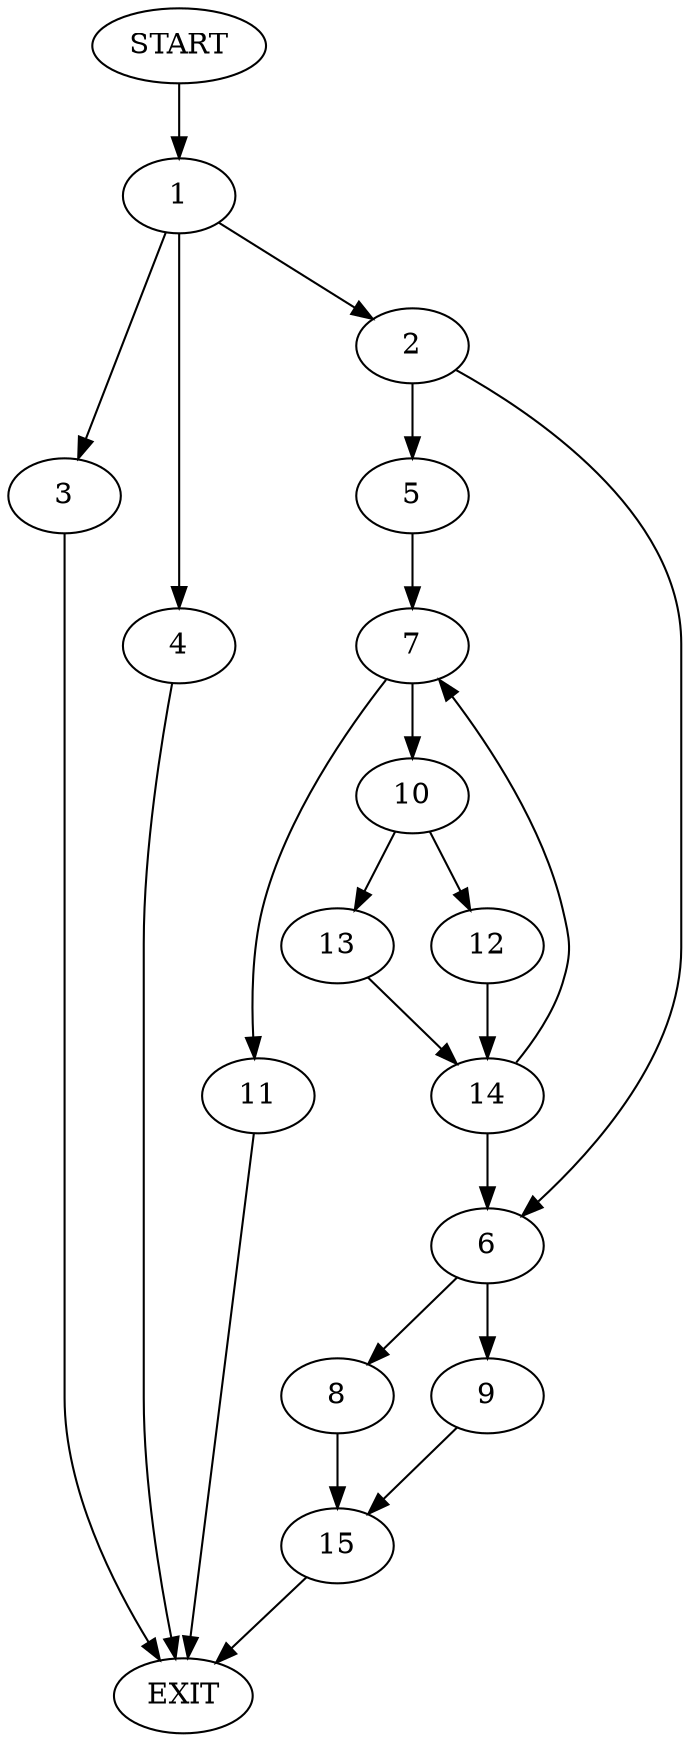 digraph {
0 [label="START"]
16 [label="EXIT"]
0 -> 1
1 -> 2
1 -> 3
1 -> 4
3 -> 16
2 -> 5
2 -> 6
4 -> 16
5 -> 7
6 -> 8
6 -> 9
7 -> 10
7 -> 11
11 -> 16
10 -> 12
10 -> 13
13 -> 14
12 -> 14
14 -> 7
14 -> 6
9 -> 15
8 -> 15
15 -> 16
}
